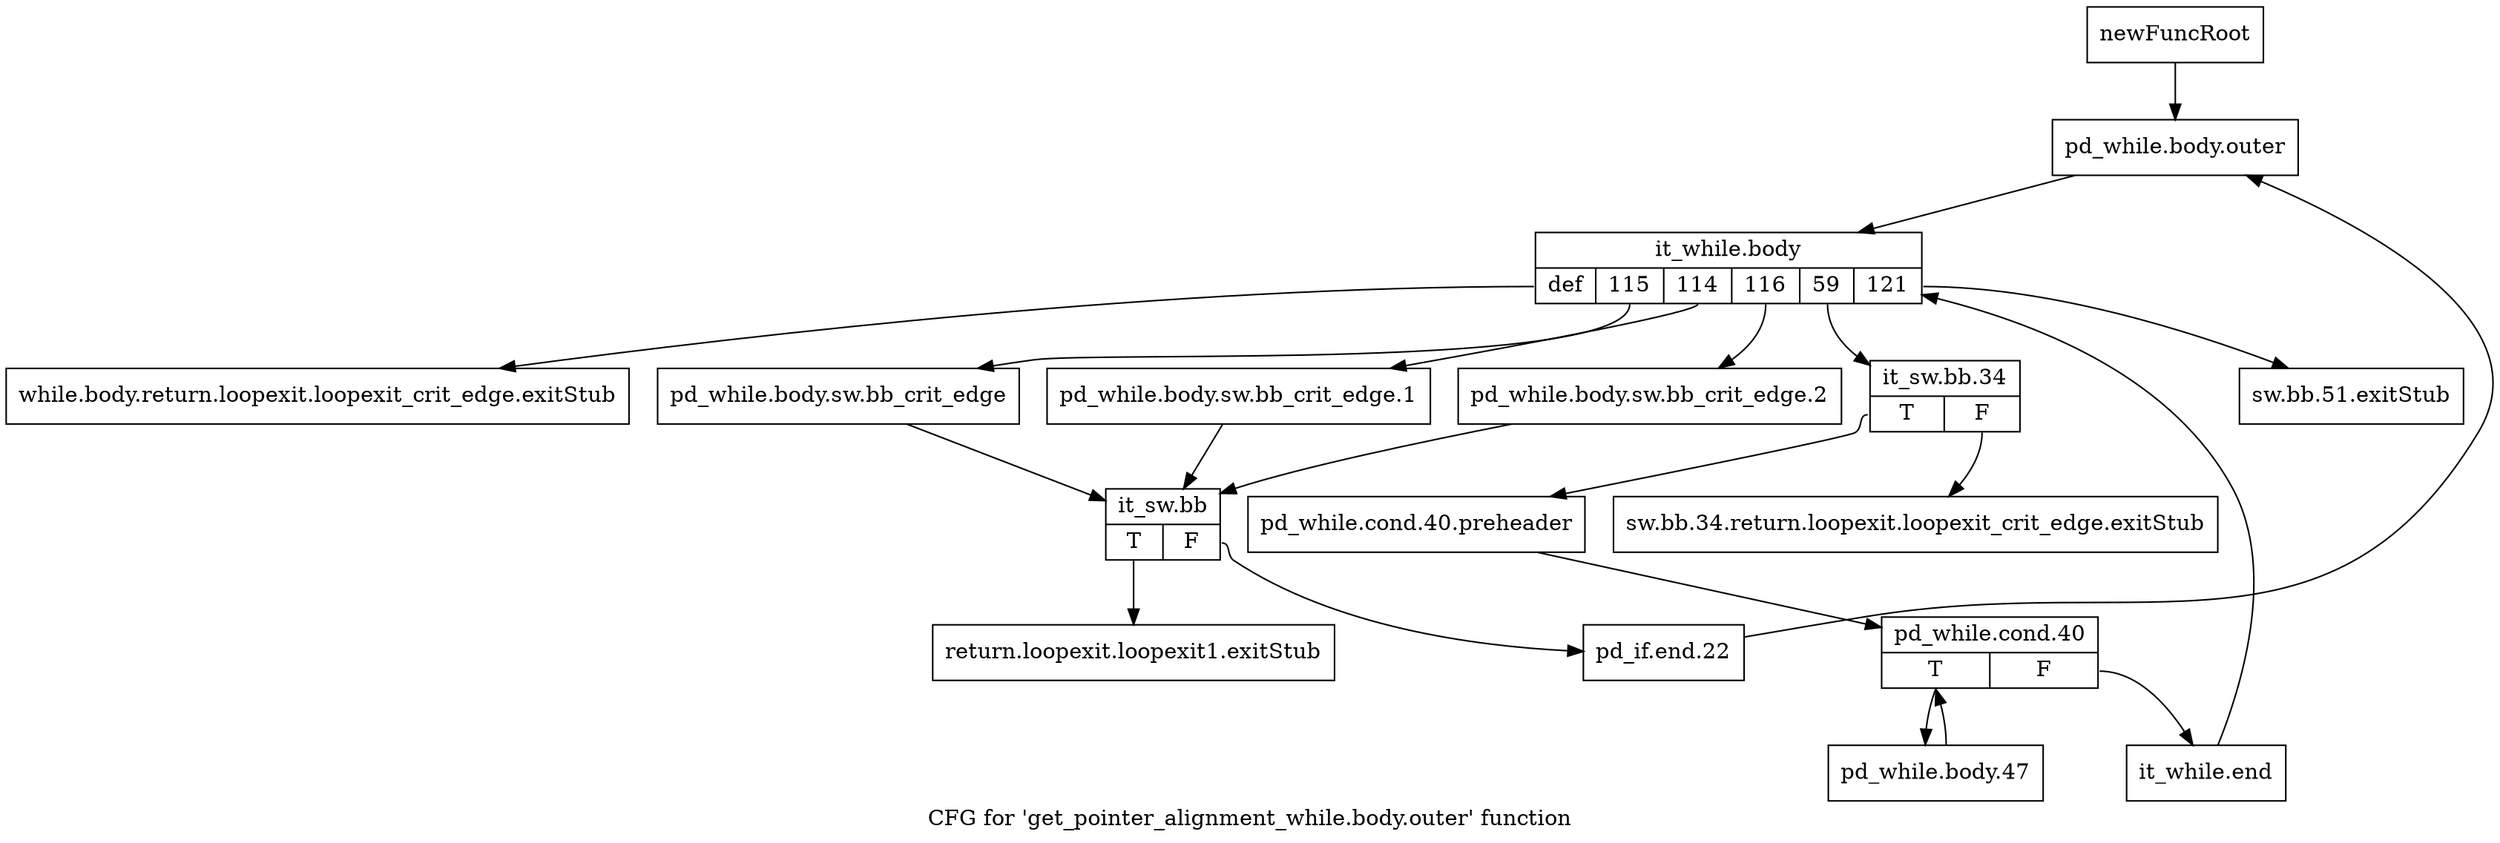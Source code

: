 digraph "CFG for 'get_pointer_alignment_while.body.outer' function" {
	label="CFG for 'get_pointer_alignment_while.body.outer' function";

	Node0x79eb0e0 [shape=record,label="{newFuncRoot}"];
	Node0x79eb0e0 -> Node0x79eb270;
	Node0x79eb130 [shape=record,label="{while.body.return.loopexit.loopexit_crit_edge.exitStub}"];
	Node0x79eb180 [shape=record,label="{sw.bb.51.exitStub}"];
	Node0x79eb1d0 [shape=record,label="{sw.bb.34.return.loopexit.loopexit_crit_edge.exitStub}"];
	Node0x79eb220 [shape=record,label="{return.loopexit.loopexit1.exitStub}"];
	Node0x79eb270 [shape=record,label="{pd_while.body.outer}"];
	Node0x79eb270 -> Node0x79eb2c0;
	Node0x79eb2c0 [shape=record,label="{it_while.body|{<s0>def|<s1>115|<s2>114|<s3>116|<s4>59|<s5>121}}"];
	Node0x79eb2c0:s0 -> Node0x79eb130;
	Node0x79eb2c0:s1 -> Node0x79eb540;
	Node0x79eb2c0:s2 -> Node0x79eb4f0;
	Node0x79eb2c0:s3 -> Node0x79eb4a0;
	Node0x79eb2c0:s4 -> Node0x79eb310;
	Node0x79eb2c0:s5 -> Node0x79eb180;
	Node0x79eb310 [shape=record,label="{it_sw.bb.34|{<s0>T|<s1>F}}"];
	Node0x79eb310:s0 -> Node0x79eb360;
	Node0x79eb310:s1 -> Node0x79eb1d0;
	Node0x79eb360 [shape=record,label="{pd_while.cond.40.preheader}"];
	Node0x79eb360 -> Node0x79eb3b0;
	Node0x79eb3b0 [shape=record,label="{pd_while.cond.40|{<s0>T|<s1>F}}"];
	Node0x79eb3b0:s0 -> Node0x79eb450;
	Node0x79eb3b0:s1 -> Node0x79eb400;
	Node0x79eb400 [shape=record,label="{it_while.end}"];
	Node0x79eb400 -> Node0x79eb2c0;
	Node0x79eb450 [shape=record,label="{pd_while.body.47}"];
	Node0x79eb450 -> Node0x79eb3b0;
	Node0x79eb4a0 [shape=record,label="{pd_while.body.sw.bb_crit_edge.2}"];
	Node0x79eb4a0 -> Node0x79eb590;
	Node0x79eb4f0 [shape=record,label="{pd_while.body.sw.bb_crit_edge.1}"];
	Node0x79eb4f0 -> Node0x79eb590;
	Node0x79eb540 [shape=record,label="{pd_while.body.sw.bb_crit_edge}"];
	Node0x79eb540 -> Node0x79eb590;
	Node0x79eb590 [shape=record,label="{it_sw.bb|{<s0>T|<s1>F}}"];
	Node0x79eb590:s0 -> Node0x79eb220;
	Node0x79eb590:s1 -> Node0x79eb5e0;
	Node0x79eb5e0 [shape=record,label="{pd_if.end.22}"];
	Node0x79eb5e0 -> Node0x79eb270;
}
